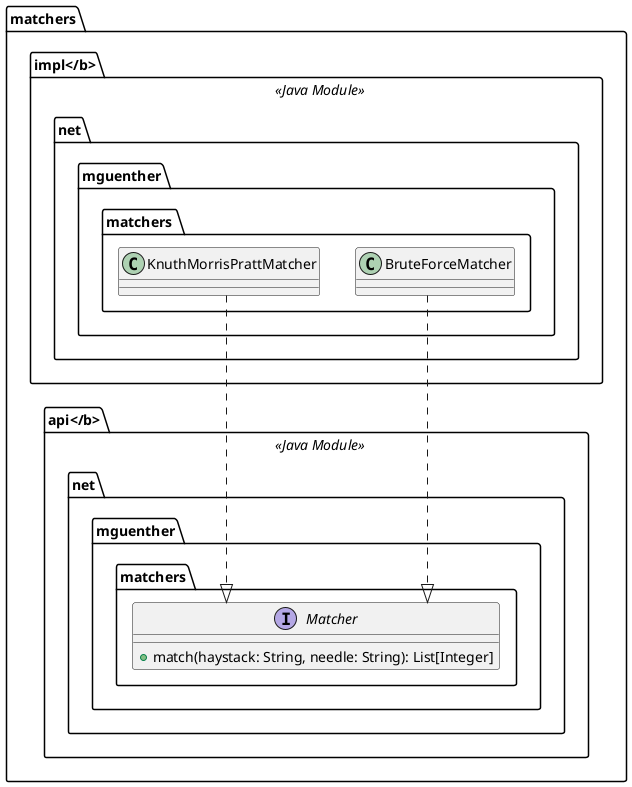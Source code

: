 @startuml

skinparam shadowing false
skinparam componentStyle uml2
skinparam linetype ortho
skinparam frame {
    borderColor Transparent
    backgroundColor Transparent
    fontColor Transparent
}

package "<b>matchers.api</b>" <<Java Module>> {

  package net.mguenther.matchers {
      interface Matcher {
        +match(haystack: String, needle: String): List[Integer]
      }
  }
}

package "<b>matchers.impl</b>" <<Java Module>> {

  package "net.mguenther.matchers " {
    class BruteForceMatcher
    class KnuthMorrisPrattMatcher
  }
}

BruteForceMatcher ..|> Matcher
KnuthMorrisPrattMatcher ..|> Matcher

@enduml